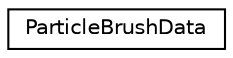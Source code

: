 digraph G
{
  edge [fontname="Helvetica",fontsize="10",labelfontname="Helvetica",labelfontsize="10"];
  node [fontname="Helvetica",fontsize="10",shape=record];
  rankdir=LR;
  Node1 [label="ParticleBrushData",height=0.2,width=0.4,color="black", fillcolor="white", style="filled",URL="$d5/d14/structParticleBrushData.html"];
}
